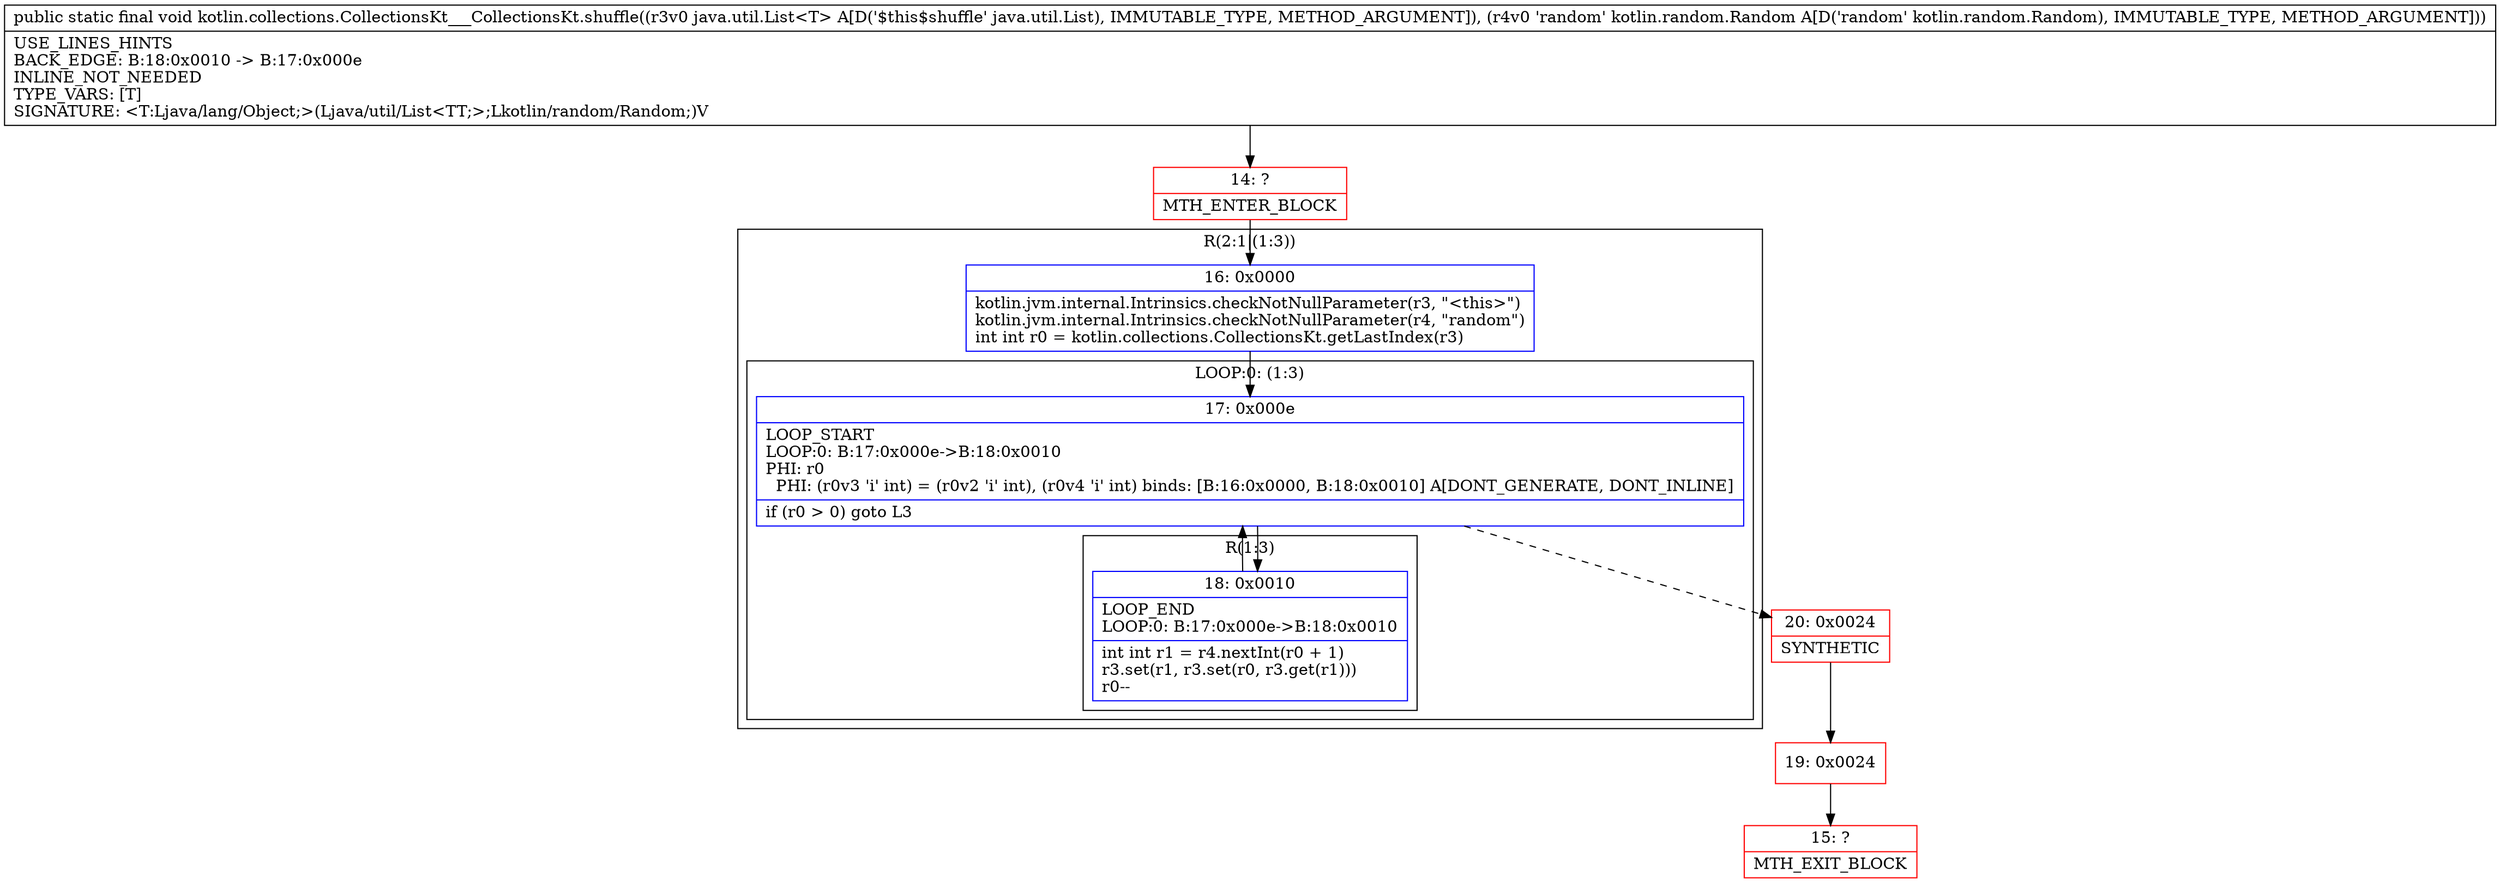 digraph "CFG forkotlin.collections.CollectionsKt___CollectionsKt.shuffle(Ljava\/util\/List;Lkotlin\/random\/Random;)V" {
subgraph cluster_Region_1077009673 {
label = "R(2:1|(1:3))";
node [shape=record,color=blue];
Node_16 [shape=record,label="{16\:\ 0x0000|kotlin.jvm.internal.Intrinsics.checkNotNullParameter(r3, \"\<this\>\")\lkotlin.jvm.internal.Intrinsics.checkNotNullParameter(r4, \"random\")\lint int r0 = kotlin.collections.CollectionsKt.getLastIndex(r3)\l}"];
subgraph cluster_LoopRegion_5813723 {
label = "LOOP:0: (1:3)";
node [shape=record,color=blue];
Node_17 [shape=record,label="{17\:\ 0x000e|LOOP_START\lLOOP:0: B:17:0x000e\-\>B:18:0x0010\lPHI: r0 \l  PHI: (r0v3 'i' int) = (r0v2 'i' int), (r0v4 'i' int) binds: [B:16:0x0000, B:18:0x0010] A[DONT_GENERATE, DONT_INLINE]\l|if (r0 \> 0) goto L3\l}"];
subgraph cluster_Region_1283528835 {
label = "R(1:3)";
node [shape=record,color=blue];
Node_18 [shape=record,label="{18\:\ 0x0010|LOOP_END\lLOOP:0: B:17:0x000e\-\>B:18:0x0010\l|int int r1 = r4.nextInt(r0 + 1)\lr3.set(r1, r3.set(r0, r3.get(r1)))\lr0\-\-\l}"];
}
}
}
Node_14 [shape=record,color=red,label="{14\:\ ?|MTH_ENTER_BLOCK\l}"];
Node_20 [shape=record,color=red,label="{20\:\ 0x0024|SYNTHETIC\l}"];
Node_19 [shape=record,color=red,label="{19\:\ 0x0024}"];
Node_15 [shape=record,color=red,label="{15\:\ ?|MTH_EXIT_BLOCK\l}"];
MethodNode[shape=record,label="{public static final void kotlin.collections.CollectionsKt___CollectionsKt.shuffle((r3v0 java.util.List\<T\> A[D('$this$shuffle' java.util.List), IMMUTABLE_TYPE, METHOD_ARGUMENT]), (r4v0 'random' kotlin.random.Random A[D('random' kotlin.random.Random), IMMUTABLE_TYPE, METHOD_ARGUMENT]))  | USE_LINES_HINTS\lBACK_EDGE: B:18:0x0010 \-\> B:17:0x000e\lINLINE_NOT_NEEDED\lTYPE_VARS: [T]\lSIGNATURE: \<T:Ljava\/lang\/Object;\>(Ljava\/util\/List\<TT;\>;Lkotlin\/random\/Random;)V\l}"];
MethodNode -> Node_14;Node_16 -> Node_17;
Node_17 -> Node_18;
Node_17 -> Node_20[style=dashed];
Node_18 -> Node_17;
Node_14 -> Node_16;
Node_20 -> Node_19;
Node_19 -> Node_15;
}

